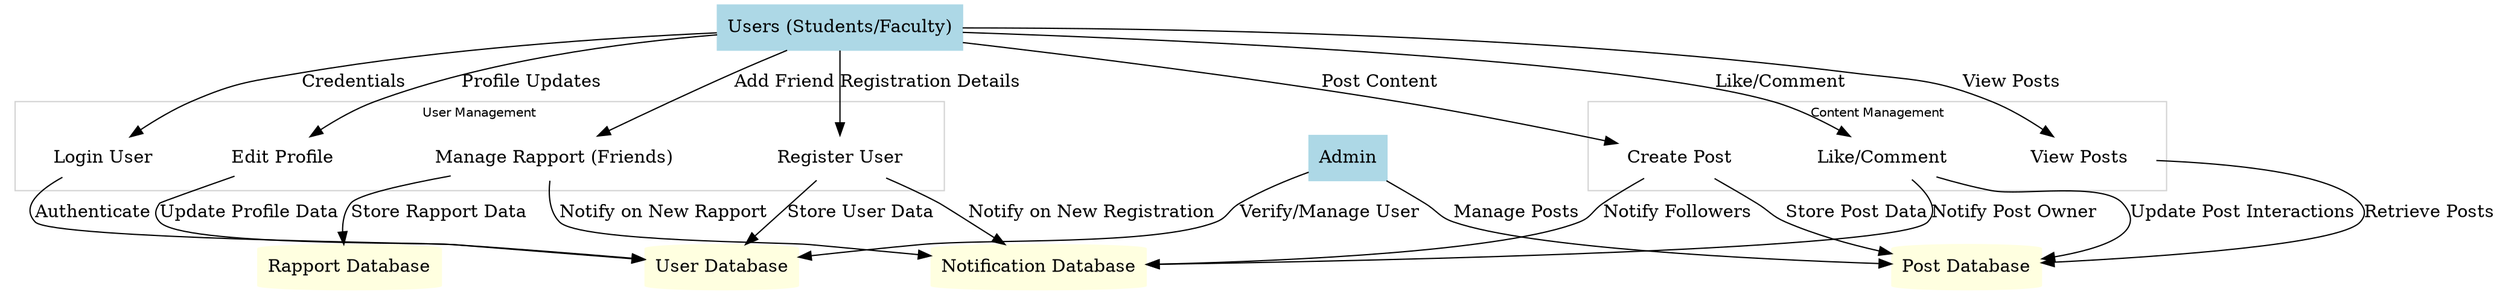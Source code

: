 digraph SDM_CampusFlow_DFD_Level2 {
    // Graph settings
    graph [fontsize=10 fontname="Helvetica" compound=true];

    // Main Processes
    subgraph cluster_UserManagement {
        label = "User Management";
        color = lightgrey;
        Register [label="Register User" shape=ellipse style=filled color=white];
        Login [label="Login User" shape=ellipse style=filled color=white];
        EditProfile [label="Edit Profile" shape=ellipse style=filled color=white];
        Rapport [label="Manage Rapport (Friends)" shape=ellipse style=filled color=white];
    }

    subgraph cluster_ContentManagement {
        label = "Content Management";
        color = lightgrey;
        CreatePost [label="Create Post" shape=ellipse style=filled color=white];
        LikeComment [label="Like/Comment" shape=ellipse style=filled color=white];
        ViewPosts [label="View Posts" shape=ellipse style=filled color=white];
    }

    // External Entities
    Users [label="Users (Students/Faculty)" shape=rect style=filled color=lightblue];
    Admin [label="Admin" shape=rect style=filled color=lightblue];

    // Data Stores
    UserDB [label="User Database" shape=cylinder style=filled color=lightyellow];
    PostDB [label="Post Database" shape=cylinder style=filled color=lightyellow];
    NotificationDB [label="Notification Database" shape=cylinder style=filled color=lightyellow];
    RapportDB [label="Rapport Database" shape=cylinder style=filled color=lightyellow];

    // User Management Data Flows
    Users -> Register [label="Registration Details"];
    Register -> UserDB [label="Store User Data"];
    Users -> Login [label="Credentials"];
    Login -> UserDB [label="Authenticate"];
    Users -> EditProfile [label="Profile Updates"];
    EditProfile -> UserDB [label="Update Profile Data"];
    Users -> Rapport [label="Add Friend"];
    Rapport -> RapportDB [label="Store Rapport Data"];
    
    // Content Management Data Flows
    Users -> CreatePost [label="Post Content"];
    CreatePost -> PostDB [label="Store Post Data"];
    Users -> LikeComment [label="Like/Comment"];
    LikeComment -> PostDB [label="Update Post Interactions"];
    Users -> ViewPosts [label="View Posts"];
    ViewPosts -> PostDB [label="Retrieve Posts"];

    // Notifications Flow
    Register -> NotificationDB [label="Notify on New Registration"];
    Rapport -> NotificationDB [label="Notify on New Rapport"];
    CreatePost -> NotificationDB [label="Notify Followers"];
    LikeComment -> NotificationDB [label="Notify Post Owner"];

    // Admin Interactions
    Admin -> UserDB [label="Verify/Manage User"];
    Admin -> PostDB [label="Manage Posts"];
}
